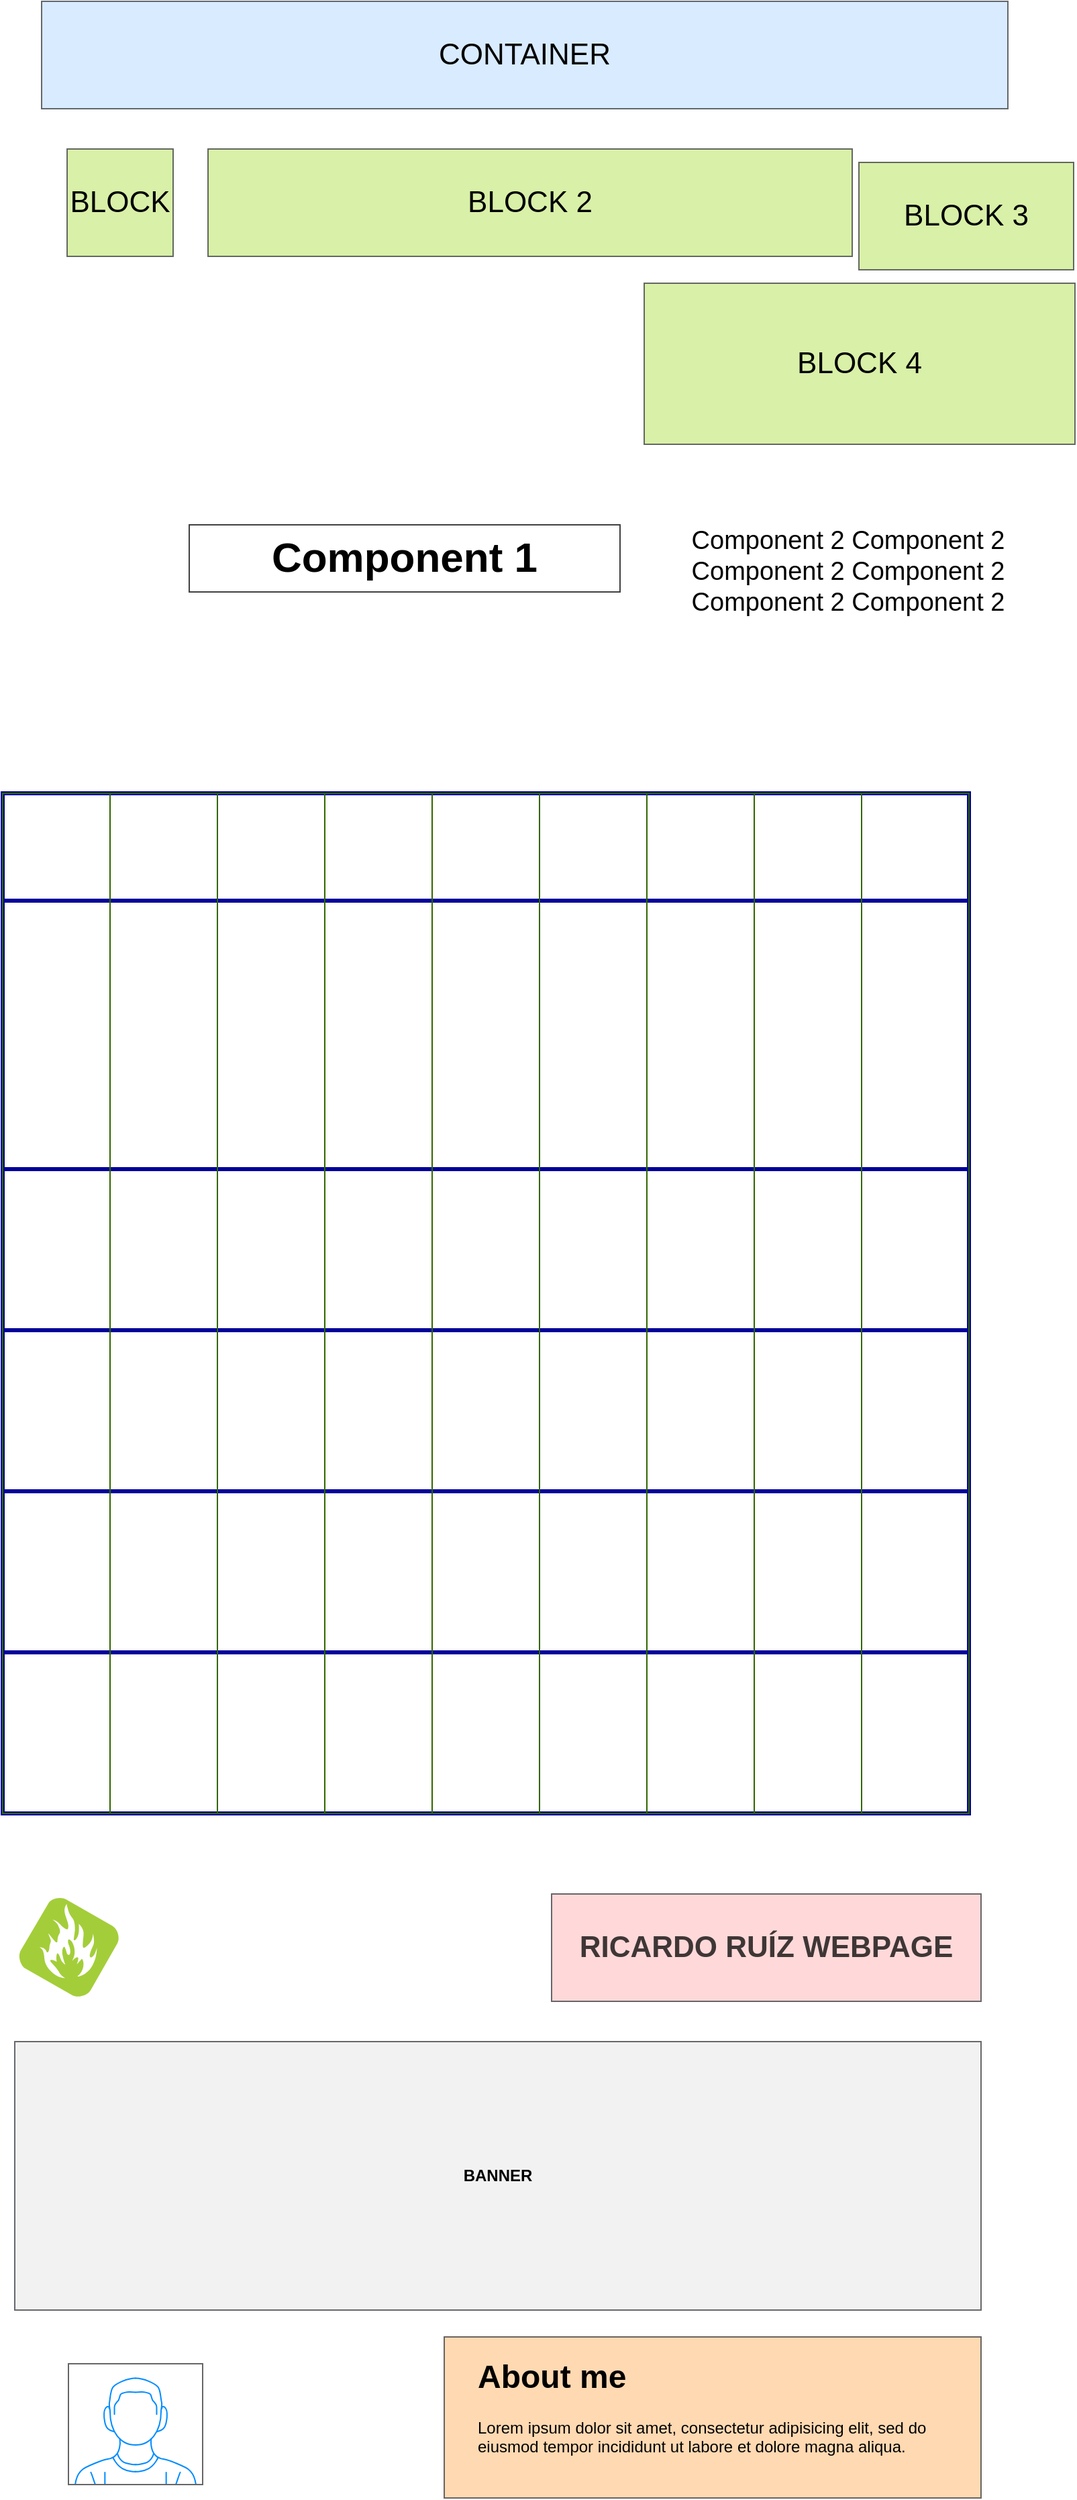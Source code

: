 <mxfile version="15.8.5" type="github">
  <diagram id="Gywh-QFcYTV1GHyi83lR" name="Page-1">
    <mxGraphModel dx="2370" dy="2430" grid="1" gridSize="10" guides="1" tooltips="1" connect="1" arrows="1" fold="1" page="1" pageScale="1" pageWidth="850" pageHeight="1100" math="0" shadow="0">
      <root>
        <mxCell id="0" />
        <mxCell id="1" parent="0" />
        <mxCell id="R8rxgr2pULx4NfKm801h-16" value="" style="group" vertex="1" connectable="0" parent="1">
          <mxGeometry x="41" y="40" width="760" height="760" as="geometry" />
        </mxCell>
        <mxCell id="R8rxgr2pULx4NfKm801h-3" value="" style="rounded=0;whiteSpace=wrap;html=1;strokeWidth=3;strokeColor=#000099;" vertex="1" parent="R8rxgr2pULx4NfKm801h-16">
          <mxGeometry width="720" height="80" as="geometry" />
        </mxCell>
        <mxCell id="R8rxgr2pULx4NfKm801h-5" value="" style="rounded=0;whiteSpace=wrap;html=1;strokeWidth=3;strokeColor=#000099;" vertex="1" parent="R8rxgr2pULx4NfKm801h-16">
          <mxGeometry y="640" width="720" height="120" as="geometry" />
        </mxCell>
        <mxCell id="R8rxgr2pULx4NfKm801h-7" value="" style="rounded=0;whiteSpace=wrap;html=1;strokeWidth=3;strokeColor=#000099;" vertex="1" parent="R8rxgr2pULx4NfKm801h-16">
          <mxGeometry y="80" width="720" height="200" as="geometry" />
        </mxCell>
        <mxCell id="R8rxgr2pULx4NfKm801h-8" value="" style="rounded=0;whiteSpace=wrap;html=1;strokeWidth=3;strokeColor=#000099;" vertex="1" parent="R8rxgr2pULx4NfKm801h-16">
          <mxGeometry y="280" width="720" height="120" as="geometry" />
        </mxCell>
        <mxCell id="R8rxgr2pULx4NfKm801h-9" value="" style="rounded=0;whiteSpace=wrap;html=1;strokeWidth=3;strokeColor=#000099;" vertex="1" parent="R8rxgr2pULx4NfKm801h-16">
          <mxGeometry y="400" width="720" height="120" as="geometry" />
        </mxCell>
        <mxCell id="R8rxgr2pULx4NfKm801h-15" value="" style="rounded=0;whiteSpace=wrap;html=1;strokeWidth=3;strokeColor=#000099;" vertex="1" parent="R8rxgr2pULx4NfKm801h-16">
          <mxGeometry y="520" width="720" height="120" as="geometry" />
        </mxCell>
        <mxCell id="R8rxgr2pULx4NfKm801h-48" value="" style="rounded=0;whiteSpace=wrap;html=1;strokeColor=#336600;strokeWidth=1;fillColor=none;" vertex="1" parent="R8rxgr2pULx4NfKm801h-16">
          <mxGeometry x="560" width="80" height="760" as="geometry" />
        </mxCell>
        <mxCell id="R8rxgr2pULx4NfKm801h-49" value="" style="rounded=0;whiteSpace=wrap;html=1;strokeColor=#336600;strokeWidth=1;fillColor=none;" vertex="1" parent="R8rxgr2pULx4NfKm801h-16">
          <mxGeometry x="640" width="80" height="760" as="geometry" />
        </mxCell>
        <mxCell id="R8rxgr2pULx4NfKm801h-73" value="" style="group" vertex="1" connectable="0" parent="R8rxgr2pULx4NfKm801h-16">
          <mxGeometry width="720" height="760" as="geometry" />
        </mxCell>
        <mxCell id="R8rxgr2pULx4NfKm801h-17" value="" style="rounded=0;whiteSpace=wrap;html=1;strokeColor=#336600;strokeWidth=1;fillColor=none;" vertex="1" parent="R8rxgr2pULx4NfKm801h-73">
          <mxGeometry width="80" height="760" as="geometry" />
        </mxCell>
        <mxCell id="R8rxgr2pULx4NfKm801h-34" value="" style="rounded=0;whiteSpace=wrap;html=1;strokeColor=#336600;strokeWidth=1;fillColor=none;" vertex="1" parent="R8rxgr2pULx4NfKm801h-73">
          <mxGeometry x="80" width="80" height="760" as="geometry" />
        </mxCell>
        <mxCell id="R8rxgr2pULx4NfKm801h-43" value="" style="rounded=0;whiteSpace=wrap;html=1;strokeColor=#336600;strokeWidth=1;fillColor=none;" vertex="1" parent="R8rxgr2pULx4NfKm801h-73">
          <mxGeometry x="160" width="80" height="760" as="geometry" />
        </mxCell>
        <mxCell id="R8rxgr2pULx4NfKm801h-44" value="" style="rounded=0;whiteSpace=wrap;html=1;strokeColor=#336600;strokeWidth=1;fillColor=none;" vertex="1" parent="R8rxgr2pULx4NfKm801h-73">
          <mxGeometry x="240" width="80" height="760" as="geometry" />
        </mxCell>
        <mxCell id="R8rxgr2pULx4NfKm801h-45" value="" style="rounded=0;whiteSpace=wrap;html=1;strokeColor=#336600;strokeWidth=1;fillColor=none;" vertex="1" parent="R8rxgr2pULx4NfKm801h-73">
          <mxGeometry x="320" width="80" height="760" as="geometry" />
        </mxCell>
        <mxCell id="R8rxgr2pULx4NfKm801h-46" value="" style="rounded=0;whiteSpace=wrap;html=1;strokeColor=#336600;strokeWidth=1;fillColor=none;" vertex="1" parent="R8rxgr2pULx4NfKm801h-73">
          <mxGeometry x="400" width="80" height="760" as="geometry" />
        </mxCell>
        <mxCell id="R8rxgr2pULx4NfKm801h-47" value="" style="rounded=0;whiteSpace=wrap;html=1;strokeColor=#336600;strokeWidth=1;fillColor=none;" vertex="1" parent="R8rxgr2pULx4NfKm801h-73">
          <mxGeometry x="480" width="80" height="760" as="geometry" />
        </mxCell>
        <mxCell id="R8rxgr2pULx4NfKm801h-76" value="" style="rounded=0;whiteSpace=wrap;html=1;strokeColor=#336600;strokeWidth=1;fillColor=none;" vertex="1" parent="R8rxgr2pULx4NfKm801h-73">
          <mxGeometry x="80" width="80" height="760" as="geometry" />
        </mxCell>
        <mxCell id="R8rxgr2pULx4NfKm801h-77" value="" style="rounded=0;whiteSpace=wrap;html=1;strokeColor=#336600;strokeWidth=1;fillColor=none;" vertex="1" parent="R8rxgr2pULx4NfKm801h-73">
          <mxGeometry width="80" height="760" as="geometry" />
        </mxCell>
        <mxCell id="R8rxgr2pULx4NfKm801h-78" value="" style="rounded=0;whiteSpace=wrap;html=1;strokeColor=#336600;strokeWidth=1;fillColor=none;" vertex="1" parent="R8rxgr2pULx4NfKm801h-73">
          <mxGeometry x="160" width="80" height="760" as="geometry" />
        </mxCell>
        <mxCell id="R8rxgr2pULx4NfKm801h-79" value="" style="rounded=0;whiteSpace=wrap;html=1;strokeColor=#336600;strokeWidth=1;fillColor=none;" vertex="1" parent="R8rxgr2pULx4NfKm801h-73">
          <mxGeometry x="240" width="80" height="760" as="geometry" />
        </mxCell>
        <mxCell id="R8rxgr2pULx4NfKm801h-87" value="" style="group" vertex="1" connectable="0" parent="R8rxgr2pULx4NfKm801h-73">
          <mxGeometry width="720" height="760" as="geometry" />
        </mxCell>
        <mxCell id="R8rxgr2pULx4NfKm801h-71" value="" style="rounded=0;whiteSpace=wrap;html=1;strokeColor=#336600;strokeWidth=1;fillColor=none;" vertex="1" parent="R8rxgr2pULx4NfKm801h-87">
          <mxGeometry x="640" width="80" height="760" as="geometry" />
        </mxCell>
        <mxCell id="R8rxgr2pULx4NfKm801h-72" value="" style="rounded=0;whiteSpace=wrap;html=1;strokeColor=#336600;strokeWidth=1;fillColor=none;" vertex="1" parent="R8rxgr2pULx4NfKm801h-87">
          <mxGeometry x="560" width="80" height="760" as="geometry" />
        </mxCell>
        <mxCell id="R8rxgr2pULx4NfKm801h-80" value="" style="rounded=0;whiteSpace=wrap;html=1;strokeColor=#336600;strokeWidth=1;fillColor=none;" vertex="1" parent="R8rxgr2pULx4NfKm801h-87">
          <mxGeometry x="80" width="80" height="760" as="geometry" />
        </mxCell>
        <mxCell id="R8rxgr2pULx4NfKm801h-81" value="" style="rounded=0;whiteSpace=wrap;html=1;strokeColor=#336600;strokeWidth=1;fillColor=none;" vertex="1" parent="R8rxgr2pULx4NfKm801h-87">
          <mxGeometry width="80" height="760" as="geometry" />
        </mxCell>
        <mxCell id="R8rxgr2pULx4NfKm801h-82" value="" style="rounded=0;whiteSpace=wrap;html=1;strokeColor=#336600;strokeWidth=1;fillColor=none;" vertex="1" parent="R8rxgr2pULx4NfKm801h-87">
          <mxGeometry x="160" width="80" height="760" as="geometry" />
        </mxCell>
        <mxCell id="R8rxgr2pULx4NfKm801h-83" value="" style="rounded=0;whiteSpace=wrap;html=1;strokeColor=#336600;strokeWidth=1;fillColor=none;" vertex="1" parent="R8rxgr2pULx4NfKm801h-87">
          <mxGeometry x="240" width="80" height="760" as="geometry" />
        </mxCell>
        <mxCell id="R8rxgr2pULx4NfKm801h-84" value="" style="rounded=0;whiteSpace=wrap;html=1;strokeColor=#336600;strokeWidth=1;fillColor=none;" vertex="1" parent="R8rxgr2pULx4NfKm801h-87">
          <mxGeometry x="320" width="80" height="760" as="geometry" />
        </mxCell>
        <mxCell id="R8rxgr2pULx4NfKm801h-85" value="" style="rounded=0;whiteSpace=wrap;html=1;strokeColor=#336600;strokeWidth=1;fillColor=none;" vertex="1" parent="R8rxgr2pULx4NfKm801h-87">
          <mxGeometry x="480" width="80" height="760" as="geometry" />
        </mxCell>
        <mxCell id="R8rxgr2pULx4NfKm801h-86" value="" style="rounded=0;whiteSpace=wrap;html=1;strokeColor=#336600;strokeWidth=1;fillColor=none;" vertex="1" parent="R8rxgr2pULx4NfKm801h-87">
          <mxGeometry x="400" width="80" height="760" as="geometry" />
        </mxCell>
        <mxCell id="R8rxgr2pULx4NfKm801h-68" value="&lt;b&gt;BANNER&lt;/b&gt;" style="rounded=0;whiteSpace=wrap;html=1;strokeColor=#36393d;strokeWidth=1;fillColor=#eeeeee;labelBackgroundColor=none;opacity=75;" vertex="1" parent="1">
          <mxGeometry x="50" y="970" width="720" height="200" as="geometry" />
        </mxCell>
        <mxCell id="R8rxgr2pULx4NfKm801h-70" value="" style="dashed=0;outlineConnect=0;html=1;align=center;labelPosition=center;verticalLabelPosition=bottom;verticalAlign=top;shape=mxgraph.weblogos.adfty;fillColor=#cce5ff;labelBackgroundColor=none;strokeColor=#36393d;strokeWidth=1;" vertex="1" parent="1">
          <mxGeometry x="50" y="860" width="80" height="80" as="geometry" />
        </mxCell>
        <mxCell id="R8rxgr2pULx4NfKm801h-50" value="" style="verticalLabelPosition=bottom;shadow=0;dashed=0;align=center;html=1;verticalAlign=top;strokeWidth=1;shape=mxgraph.mockup.containers.userMale;strokeColor=#666666;strokeColor2=#008cff;fillColor=none;" vertex="1" parent="1">
          <mxGeometry x="90" y="1210" width="100" height="90" as="geometry" />
        </mxCell>
        <mxCell id="R8rxgr2pULx4NfKm801h-64" value="RICARDO RUÍZ WEBPAGE" style="text;html=1;strokeColor=#36393d;fillColor=#ffcccc;align=center;verticalAlign=middle;whiteSpace=wrap;rounded=0;fontSize=22;fontStyle=1;glass=0;textOpacity=75;opacity=75;" vertex="1" parent="1">
          <mxGeometry x="450" y="860" width="320" height="80" as="geometry" />
        </mxCell>
        <mxCell id="R8rxgr2pULx4NfKm801h-69" value="&lt;h1&gt;About me&lt;/h1&gt;&lt;p&gt;Lorem ipsum dolor sit amet, consectetur adipisicing elit, sed do eiusmod tempor incididunt ut labore et dolore magna aliqua.&lt;/p&gt;" style="text;html=1;strokeColor=#36393d;fillColor=#ffcc99;spacing=5;spacingTop=-20;whiteSpace=wrap;overflow=hidden;rounded=0;labelBackgroundColor=none;align=left;opacity=75;verticalAlign=middle;spacingLeft=20;" vertex="1" parent="1">
          <mxGeometry x="370" y="1190" width="400" height="120" as="geometry" />
        </mxCell>
        <mxCell id="R8rxgr2pULx4NfKm801h-88" value="CONTAINER" style="rounded=0;whiteSpace=wrap;html=1;glass=0;labelBackgroundColor=none;fontSize=22;strokeColor=#36393d;strokeWidth=1;fillColor=#cce5ff;opacity=75;" vertex="1" parent="1">
          <mxGeometry x="70" y="-550" width="720" height="80" as="geometry" />
        </mxCell>
        <mxCell id="R8rxgr2pULx4NfKm801h-91" value="BLOCK 3" style="rounded=0;whiteSpace=wrap;html=1;glass=0;labelBackgroundColor=none;fontSize=22;strokeColor=#36393d;strokeWidth=1;fillColor=#cdeb8b;opacity=75;" vertex="1" parent="1">
          <mxGeometry x="679" y="-430" width="160" height="80" as="geometry" />
        </mxCell>
        <mxCell id="R8rxgr2pULx4NfKm801h-90" value="BLOCK 2" style="rounded=0;whiteSpace=wrap;html=1;glass=0;labelBackgroundColor=none;fontSize=22;strokeColor=#36393d;strokeWidth=1;fillColor=#cdeb8b;opacity=75;" vertex="1" parent="1">
          <mxGeometry x="194" y="-440" width="480" height="80" as="geometry" />
        </mxCell>
        <mxCell id="R8rxgr2pULx4NfKm801h-89" value="BLOCK" style="rounded=0;whiteSpace=wrap;html=1;glass=0;labelBackgroundColor=none;fontSize=22;strokeColor=#36393d;strokeWidth=1;fillColor=#cdeb8b;opacity=75;" vertex="1" parent="1">
          <mxGeometry x="89" y="-440" width="79" height="80" as="geometry" />
        </mxCell>
        <mxCell id="R8rxgr2pULx4NfKm801h-93" value="BLOCK 4" style="rounded=0;whiteSpace=wrap;html=1;glass=0;labelBackgroundColor=none;fontSize=22;strokeColor=#36393d;strokeWidth=1;fillColor=#cdeb8b;opacity=75;" vertex="1" parent="1">
          <mxGeometry x="519" y="-340" width="321" height="120" as="geometry" />
        </mxCell>
        <mxCell id="R8rxgr2pULx4NfKm801h-94" value="&lt;h1 style=&quot;font-size: 31px;&quot;&gt;&lt;font style=&quot;font-size: 31px;&quot;&gt;Component 1&lt;/font&gt;&lt;/h1&gt;" style="text;html=1;strokeColor=default;fillColor=none;spacing=5;spacingTop=-20;whiteSpace=wrap;overflow=hidden;rounded=0;glass=0;labelBackgroundColor=none;fontSize=31;opacity=75;verticalAlign=middle;align=center;" vertex="1" parent="1">
          <mxGeometry x="180" y="-160" width="321" height="50" as="geometry" />
        </mxCell>
        <mxCell id="R8rxgr2pULx4NfKm801h-95" value="Component 2 Component 2 Component 2 Component 2 Component 2 Component 2" style="text;html=1;strokeColor=none;fillColor=none;align=center;verticalAlign=middle;whiteSpace=wrap;rounded=0;glass=0;labelBackgroundColor=none;fontSize=19;opacity=75;" vertex="1" parent="1">
          <mxGeometry x="510" y="-160" width="322" height="70" as="geometry" />
        </mxCell>
      </root>
    </mxGraphModel>
  </diagram>
</mxfile>
